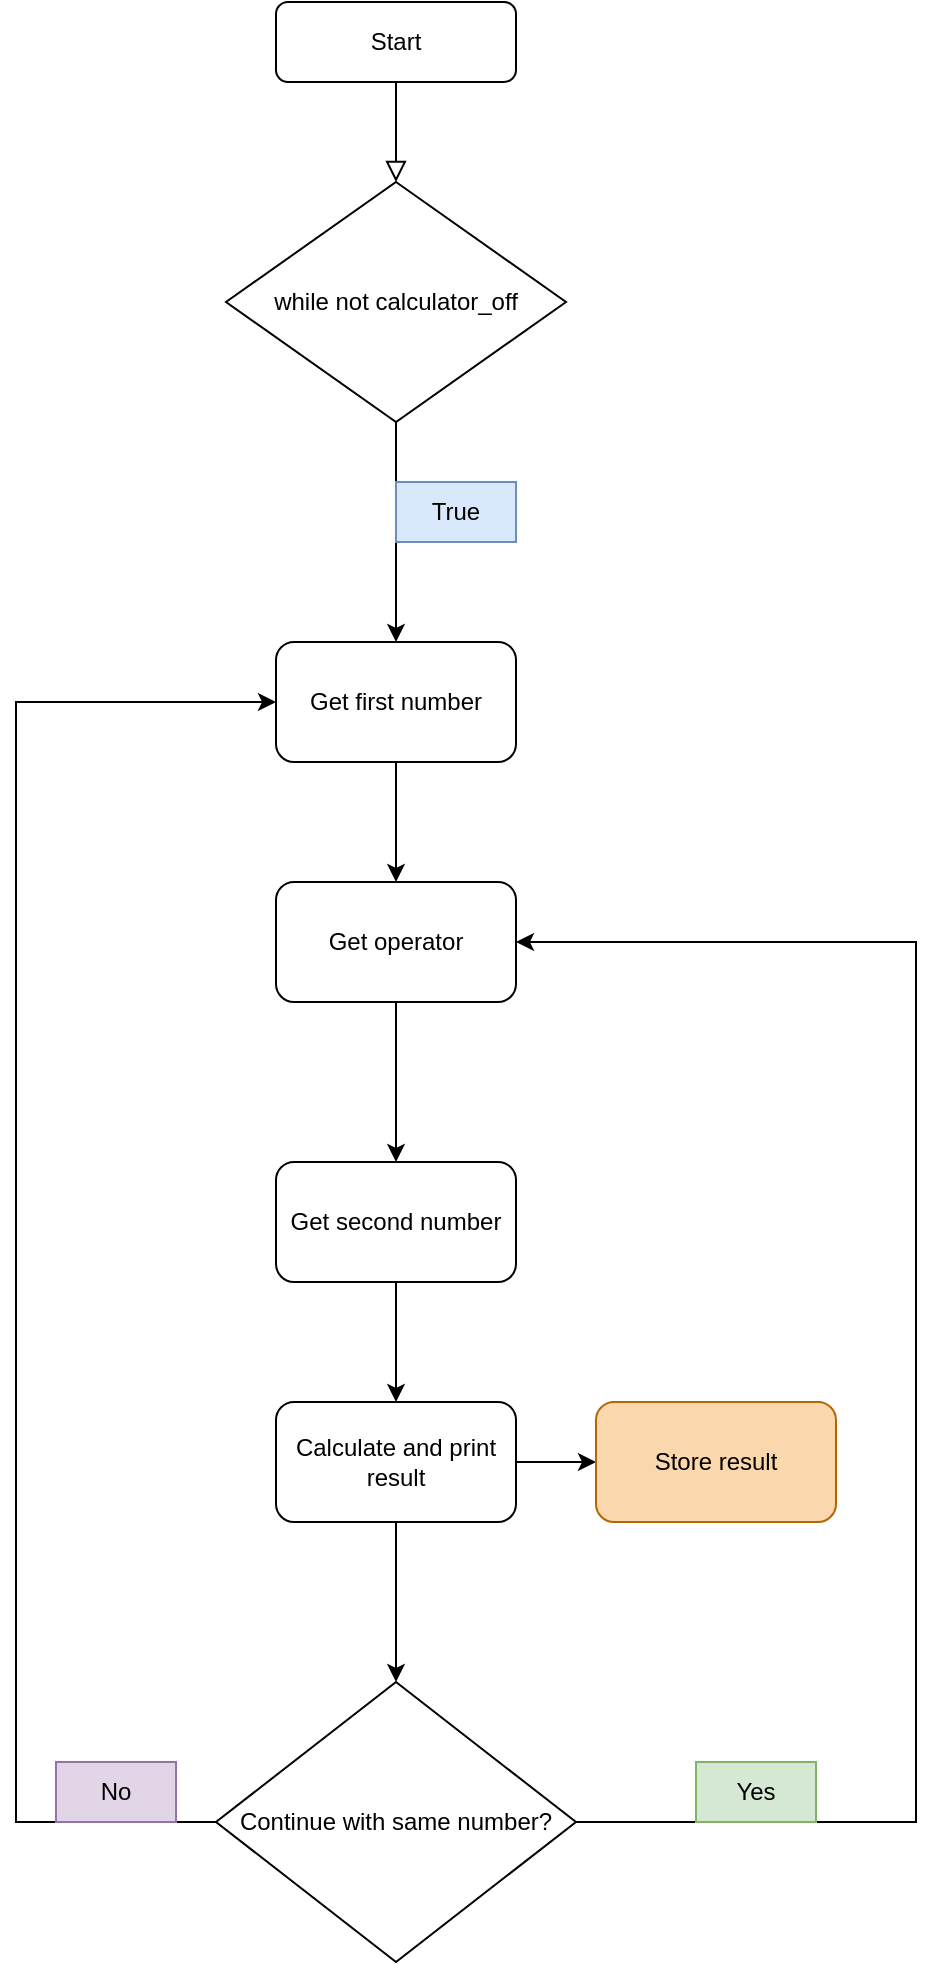 <mxfile version="20.0.4" type="github">
  <diagram id="C5RBs43oDa-KdzZeNtuy" name="Page-1">
    <mxGraphModel dx="782" dy="468" grid="1" gridSize="10" guides="1" tooltips="1" connect="1" arrows="1" fold="1" page="1" pageScale="1" pageWidth="827" pageHeight="1169" math="0" shadow="0">
      <root>
        <mxCell id="WIyWlLk6GJQsqaUBKTNV-0" />
        <mxCell id="WIyWlLk6GJQsqaUBKTNV-1" parent="WIyWlLk6GJQsqaUBKTNV-0" />
        <mxCell id="WIyWlLk6GJQsqaUBKTNV-2" value="" style="rounded=0;html=1;jettySize=auto;orthogonalLoop=1;fontSize=11;endArrow=block;endFill=0;endSize=8;strokeWidth=1;shadow=0;labelBackgroundColor=none;edgeStyle=orthogonalEdgeStyle;" parent="WIyWlLk6GJQsqaUBKTNV-1" source="WIyWlLk6GJQsqaUBKTNV-3" edge="1">
          <mxGeometry relative="1" as="geometry">
            <mxPoint x="220" y="170" as="targetPoint" />
          </mxGeometry>
        </mxCell>
        <mxCell id="WIyWlLk6GJQsqaUBKTNV-3" value="Start" style="rounded=1;whiteSpace=wrap;html=1;fontSize=12;glass=0;strokeWidth=1;shadow=0;" parent="WIyWlLk6GJQsqaUBKTNV-1" vertex="1">
          <mxGeometry x="160" y="80" width="120" height="40" as="geometry" />
        </mxCell>
        <mxCell id="9dd3eI1S-0zntfkPra2F-1" style="edgeStyle=orthogonalEdgeStyle;rounded=0;orthogonalLoop=1;jettySize=auto;html=1;exitX=0.5;exitY=1;exitDx=0;exitDy=0;" edge="1" parent="WIyWlLk6GJQsqaUBKTNV-1" source="9dd3eI1S-0zntfkPra2F-0">
          <mxGeometry relative="1" as="geometry">
            <mxPoint x="220" y="400" as="targetPoint" />
          </mxGeometry>
        </mxCell>
        <mxCell id="9dd3eI1S-0zntfkPra2F-0" value="while not calculator_off" style="rhombus;whiteSpace=wrap;html=1;" vertex="1" parent="WIyWlLk6GJQsqaUBKTNV-1">
          <mxGeometry x="135" y="170" width="170" height="120" as="geometry" />
        </mxCell>
        <mxCell id="9dd3eI1S-0zntfkPra2F-3" value="True" style="text;html=1;strokeColor=#6c8ebf;fillColor=#dae8fc;align=center;verticalAlign=middle;whiteSpace=wrap;rounded=0;" vertex="1" parent="WIyWlLk6GJQsqaUBKTNV-1">
          <mxGeometry x="220" y="320" width="60" height="30" as="geometry" />
        </mxCell>
        <mxCell id="9dd3eI1S-0zntfkPra2F-5" style="edgeStyle=orthogonalEdgeStyle;rounded=0;orthogonalLoop=1;jettySize=auto;html=1;exitX=0.5;exitY=1;exitDx=0;exitDy=0;" edge="1" parent="WIyWlLk6GJQsqaUBKTNV-1" source="9dd3eI1S-0zntfkPra2F-4" target="9dd3eI1S-0zntfkPra2F-6">
          <mxGeometry relative="1" as="geometry">
            <mxPoint x="220" y="550" as="targetPoint" />
          </mxGeometry>
        </mxCell>
        <mxCell id="9dd3eI1S-0zntfkPra2F-4" value="Get first number" style="rounded=1;whiteSpace=wrap;html=1;" vertex="1" parent="WIyWlLk6GJQsqaUBKTNV-1">
          <mxGeometry x="160" y="400" width="120" height="60" as="geometry" />
        </mxCell>
        <mxCell id="9dd3eI1S-0zntfkPra2F-8" style="edgeStyle=orthogonalEdgeStyle;rounded=0;orthogonalLoop=1;jettySize=auto;html=1;exitX=0.5;exitY=1;exitDx=0;exitDy=0;entryX=0.5;entryY=0;entryDx=0;entryDy=0;" edge="1" parent="WIyWlLk6GJQsqaUBKTNV-1" source="9dd3eI1S-0zntfkPra2F-6" target="9dd3eI1S-0zntfkPra2F-7">
          <mxGeometry relative="1" as="geometry" />
        </mxCell>
        <mxCell id="9dd3eI1S-0zntfkPra2F-6" value="Get operator" style="rounded=1;whiteSpace=wrap;html=1;" vertex="1" parent="WIyWlLk6GJQsqaUBKTNV-1">
          <mxGeometry x="160" y="520" width="120" height="60" as="geometry" />
        </mxCell>
        <mxCell id="9dd3eI1S-0zntfkPra2F-10" style="edgeStyle=orthogonalEdgeStyle;rounded=0;orthogonalLoop=1;jettySize=auto;html=1;exitX=0.5;exitY=1;exitDx=0;exitDy=0;" edge="1" parent="WIyWlLk6GJQsqaUBKTNV-1" source="9dd3eI1S-0zntfkPra2F-7" target="9dd3eI1S-0zntfkPra2F-9">
          <mxGeometry relative="1" as="geometry" />
        </mxCell>
        <mxCell id="9dd3eI1S-0zntfkPra2F-7" value="Get second number" style="rounded=1;whiteSpace=wrap;html=1;" vertex="1" parent="WIyWlLk6GJQsqaUBKTNV-1">
          <mxGeometry x="160" y="660" width="120" height="60" as="geometry" />
        </mxCell>
        <mxCell id="9dd3eI1S-0zntfkPra2F-12" style="edgeStyle=orthogonalEdgeStyle;rounded=0;orthogonalLoop=1;jettySize=auto;html=1;exitX=0.5;exitY=1;exitDx=0;exitDy=0;" edge="1" parent="WIyWlLk6GJQsqaUBKTNV-1" source="9dd3eI1S-0zntfkPra2F-9" target="9dd3eI1S-0zntfkPra2F-11">
          <mxGeometry relative="1" as="geometry" />
        </mxCell>
        <mxCell id="9dd3eI1S-0zntfkPra2F-19" style="edgeStyle=orthogonalEdgeStyle;rounded=0;orthogonalLoop=1;jettySize=auto;html=1;exitX=1;exitY=0.5;exitDx=0;exitDy=0;entryX=0;entryY=0.5;entryDx=0;entryDy=0;" edge="1" parent="WIyWlLk6GJQsqaUBKTNV-1" source="9dd3eI1S-0zntfkPra2F-9" target="9dd3eI1S-0zntfkPra2F-18">
          <mxGeometry relative="1" as="geometry" />
        </mxCell>
        <mxCell id="9dd3eI1S-0zntfkPra2F-9" value="Calculate and print result" style="rounded=1;whiteSpace=wrap;html=1;" vertex="1" parent="WIyWlLk6GJQsqaUBKTNV-1">
          <mxGeometry x="160" y="780" width="120" height="60" as="geometry" />
        </mxCell>
        <mxCell id="9dd3eI1S-0zntfkPra2F-14" style="edgeStyle=orthogonalEdgeStyle;rounded=0;orthogonalLoop=1;jettySize=auto;html=1;exitX=0;exitY=0.5;exitDx=0;exitDy=0;entryX=0;entryY=0.5;entryDx=0;entryDy=0;" edge="1" parent="WIyWlLk6GJQsqaUBKTNV-1" source="9dd3eI1S-0zntfkPra2F-11" target="9dd3eI1S-0zntfkPra2F-4">
          <mxGeometry relative="1" as="geometry">
            <Array as="points">
              <mxPoint x="30" y="990" />
              <mxPoint x="30" y="430" />
            </Array>
          </mxGeometry>
        </mxCell>
        <mxCell id="9dd3eI1S-0zntfkPra2F-16" style="edgeStyle=orthogonalEdgeStyle;rounded=0;orthogonalLoop=1;jettySize=auto;html=1;exitX=1;exitY=0.5;exitDx=0;exitDy=0;entryX=1;entryY=0.5;entryDx=0;entryDy=0;" edge="1" parent="WIyWlLk6GJQsqaUBKTNV-1" source="9dd3eI1S-0zntfkPra2F-11" target="9dd3eI1S-0zntfkPra2F-6">
          <mxGeometry relative="1" as="geometry">
            <Array as="points">
              <mxPoint x="480" y="990" />
              <mxPoint x="480" y="550" />
            </Array>
          </mxGeometry>
        </mxCell>
        <mxCell id="9dd3eI1S-0zntfkPra2F-11" value="Continue with same number?" style="rhombus;whiteSpace=wrap;html=1;" vertex="1" parent="WIyWlLk6GJQsqaUBKTNV-1">
          <mxGeometry x="130" y="920" width="180" height="140" as="geometry" />
        </mxCell>
        <mxCell id="9dd3eI1S-0zntfkPra2F-15" value="No" style="text;html=1;strokeColor=#9673a6;fillColor=#e1d5e7;align=center;verticalAlign=middle;whiteSpace=wrap;rounded=0;" vertex="1" parent="WIyWlLk6GJQsqaUBKTNV-1">
          <mxGeometry x="50" y="960" width="60" height="30" as="geometry" />
        </mxCell>
        <mxCell id="9dd3eI1S-0zntfkPra2F-17" value="Yes" style="text;html=1;strokeColor=#82b366;fillColor=#d5e8d4;align=center;verticalAlign=middle;whiteSpace=wrap;rounded=0;" vertex="1" parent="WIyWlLk6GJQsqaUBKTNV-1">
          <mxGeometry x="370" y="960" width="60" height="30" as="geometry" />
        </mxCell>
        <mxCell id="9dd3eI1S-0zntfkPra2F-18" value="Store result" style="rounded=1;whiteSpace=wrap;html=1;fillColor=#fad7ac;strokeColor=#b46504;" vertex="1" parent="WIyWlLk6GJQsqaUBKTNV-1">
          <mxGeometry x="320" y="780" width="120" height="60" as="geometry" />
        </mxCell>
      </root>
    </mxGraphModel>
  </diagram>
</mxfile>
